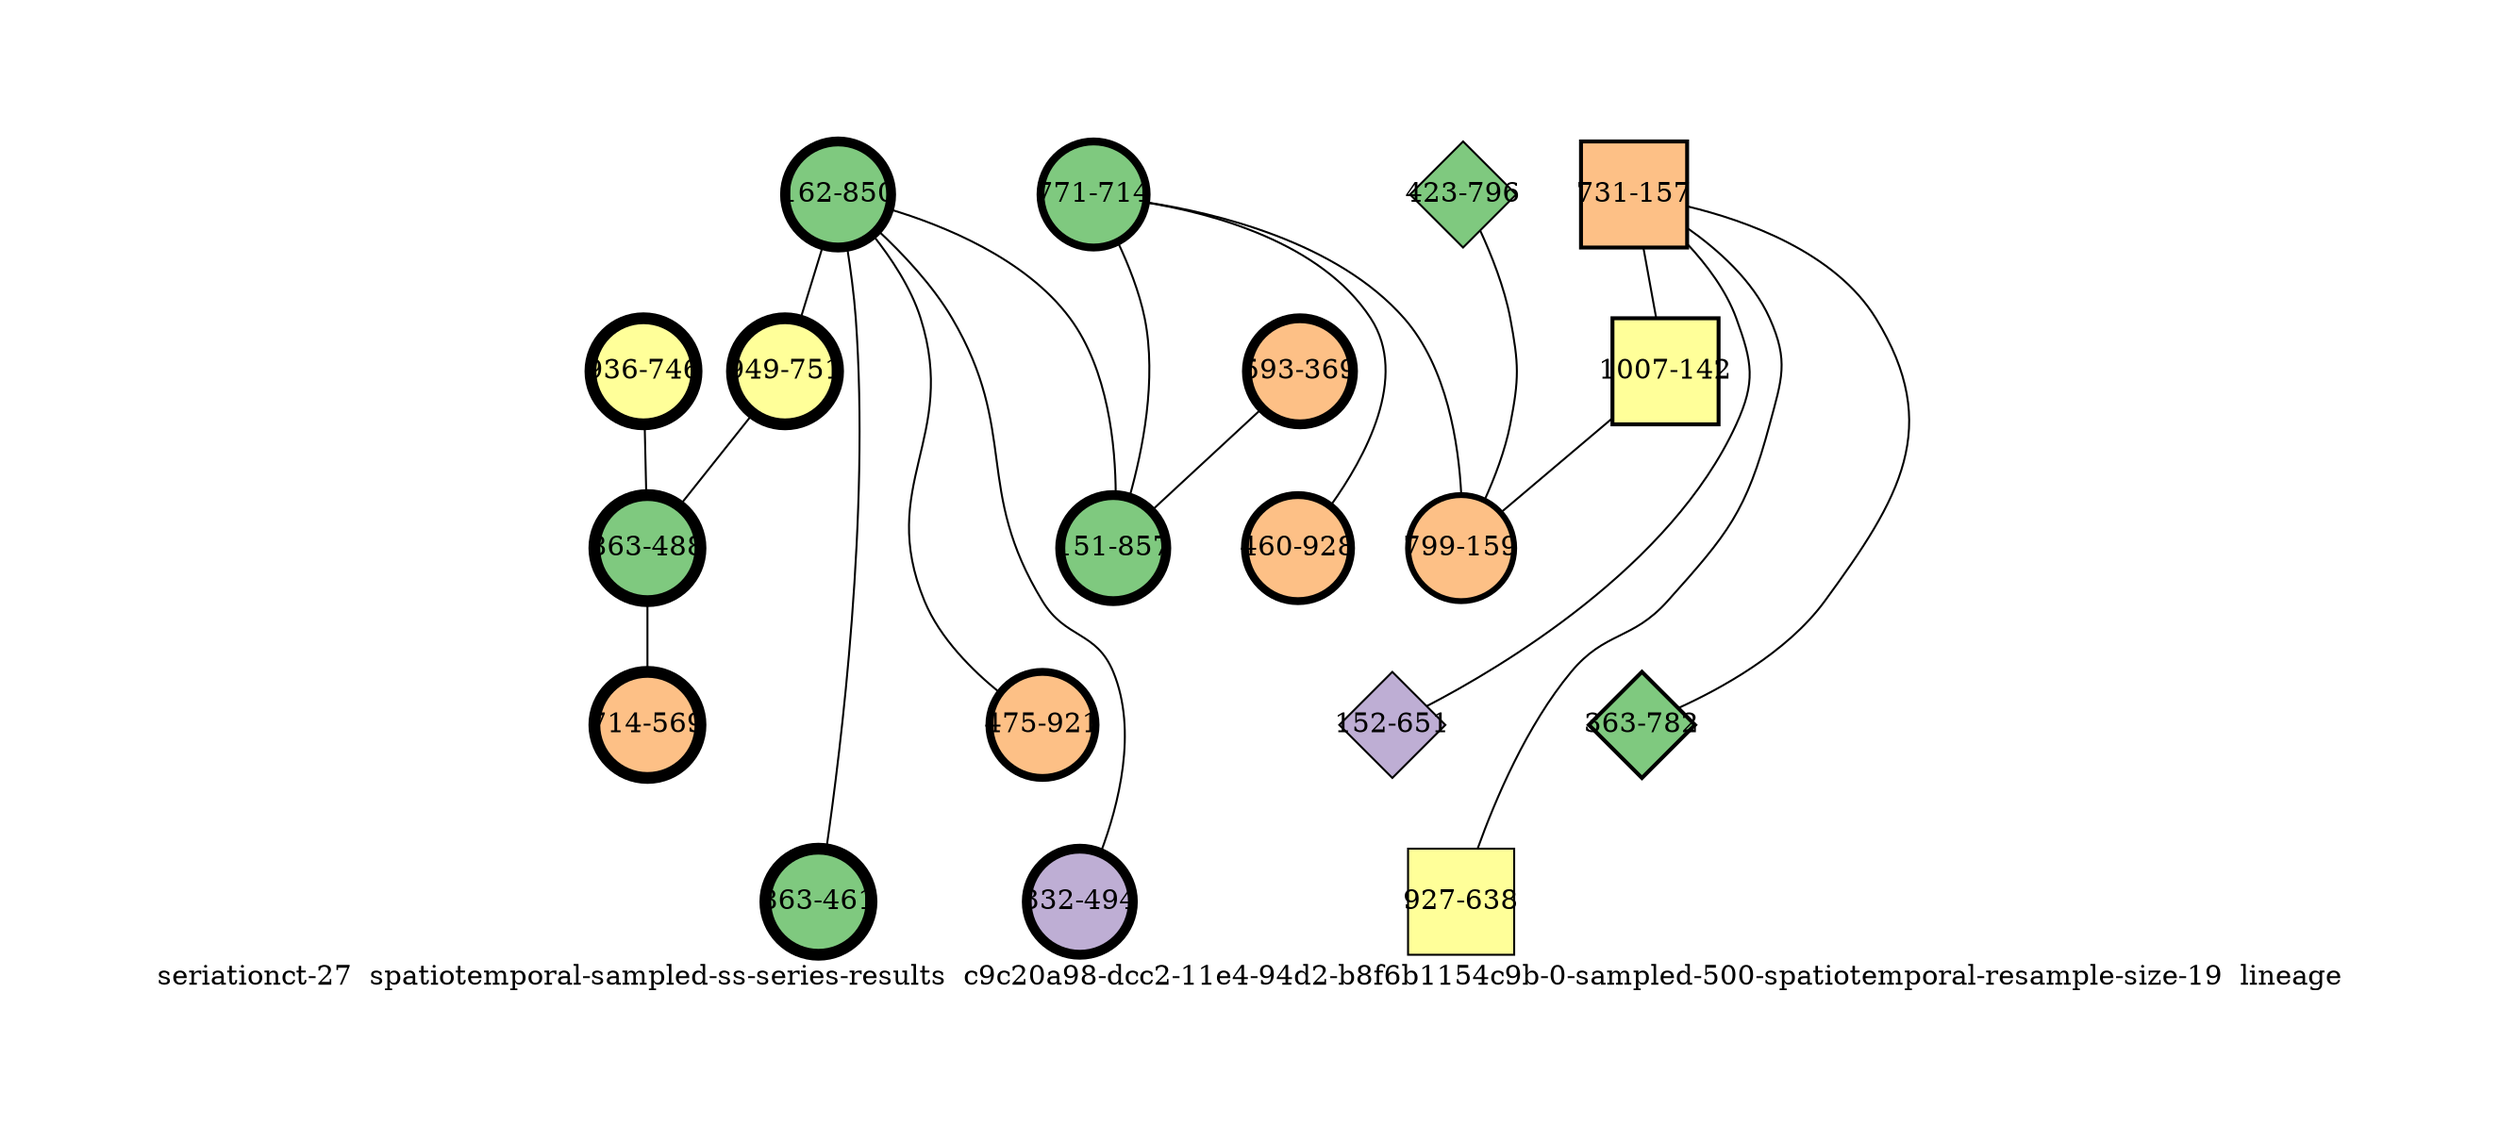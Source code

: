 strict graph "seriationct-27  spatiotemporal-sampled-ss-series-results  c9c20a98-dcc2-11e4-94d2-b8f6b1154c9b-0-sampled-500-spatiotemporal-resample-size-19  lineage" {
labelloc=b;
ratio=auto;
pad="1.0";
label="seriationct-27  spatiotemporal-sampled-ss-series-results  c9c20a98-dcc2-11e4-94d2-b8f6b1154c9b-0-sampled-500-spatiotemporal-resample-size-19  lineage";
node [width="0.75", style=filled, fixedsize=true, height="0.75", shape=circle, label=""];
0 [xCoordinate="746.0", appears_in_slice=6, yCoordinate="936.0", colorscheme=accent6, lineage_id=0, short_label="936-746", label="936-746", shape=circle, cluster_id=3, fillcolor=4, size="500.0", id=3, penwidth="6.0"];
1 [xCoordinate="157.0", appears_in_slice=2, yCoordinate="731.0", colorscheme=accent6, lineage_id=1, short_label="731-157", label="731-157", shape=square, cluster_id=2, fillcolor=3, size="500.0", id=1, penwidth="2.0"];
2 [xCoordinate="714.0", appears_in_slice=4, yCoordinate="771.0", colorscheme=accent6, lineage_id=0, short_label="771-714", label="771-714", shape=circle, cluster_id=0, fillcolor=1, size="500.0", id=18, penwidth="4.0"];
3 [xCoordinate="928.0", appears_in_slice=4, yCoordinate="460.0", colorscheme=accent6, lineage_id=0, short_label="460-928", label="460-928", shape=circle, cluster_id=2, fillcolor=3, size="500.0", id=4, penwidth="4.0"];
4 [xCoordinate="651.0", appears_in_slice=1, yCoordinate="152.0", colorscheme=accent6, lineage_id=2, short_label="152-651", label="152-651", shape=diamond, cluster_id=1, fillcolor=2, size="500.0", id=5, penwidth="1.0"];
5 [xCoordinate="850.0", appears_in_slice=5, yCoordinate="162.0", colorscheme=accent6, lineage_id=0, short_label="162-850", label="162-850", shape=circle, cluster_id=0, fillcolor=1, size="500.0", id=12, penwidth="5.0"];
6 [xCoordinate="638.0", appears_in_slice=1, yCoordinate="927.0", colorscheme=accent6, lineage_id=1, short_label="927-638", label="927-638", shape=square, cluster_id=3, fillcolor=4, size="500.0", id=6, penwidth="1.0"];
7 [xCoordinate="142.0", appears_in_slice=2, yCoordinate="1007.0", colorscheme=accent6, lineage_id=1, short_label="1007-142", label="1007-142", shape=square, cluster_id=3, fillcolor=4, size="500.0", id=7, penwidth="2.0"];
8 [xCoordinate="782.0", appears_in_slice=2, yCoordinate="363.0", colorscheme=accent6, lineage_id=2, short_label="363-782", label="363-782", shape=diamond, cluster_id=0, fillcolor=1, size="500.0", id=8, penwidth="2.0"];
9 [xCoordinate="796.0", appears_in_slice=1, yCoordinate="423.0", colorscheme=accent6, lineage_id=2, short_label="423-796", label="423-796", shape=diamond, cluster_id=0, fillcolor=1, size="500.0", id=9, penwidth="1.0"];
10 [xCoordinate="751.0", appears_in_slice=6, yCoordinate="949.0", colorscheme=accent6, lineage_id=0, short_label="949-751", label="949-751", shape=circle, cluster_id=3, fillcolor=4, size="500.0", id=15, penwidth="6.0"];
11 [xCoordinate="488.0", appears_in_slice=6, yCoordinate="863.0", colorscheme=accent6, lineage_id=0, short_label="863-488", label="863-488", shape=circle, cluster_id=0, fillcolor=1, size="500.0", id=10, penwidth="6.0"];
12 [xCoordinate="461.0", appears_in_slice=6, yCoordinate="863.0", colorscheme=accent6, lineage_id=0, short_label="863-461", label="863-461", shape=circle, cluster_id=0, fillcolor=1, size="500.0", id=13, penwidth="6.0"];
13 [xCoordinate="159.0", appears_in_slice=3, yCoordinate="799.0", colorscheme=accent6, lineage_id=0, short_label="799-159", label="799-159", shape=circle, cluster_id=2, fillcolor=3, size="500.0", id=14, penwidth="3.0"];
14 [xCoordinate="921.0", appears_in_slice=4, yCoordinate="475.0", colorscheme=accent6, lineage_id=0, short_label="475-921", label="475-921", shape=circle, cluster_id=2, fillcolor=3, size="500.0", id=11, penwidth="4.0"];
15 [xCoordinate="369.0", appears_in_slice=5, yCoordinate="593.0", colorscheme=accent6, lineage_id=0, short_label="593-369", label="593-369", shape=circle, cluster_id=2, fillcolor=3, size="500.0", id=0, penwidth="5.0"];
16 [xCoordinate="569.0", appears_in_slice=6, yCoordinate="714.0", colorscheme=accent6, lineage_id=0, short_label="714-569", label="714-569", shape=circle, cluster_id=2, fillcolor=3, size="500.0", id=16, penwidth="6.0"];
17 [xCoordinate="494.0", appears_in_slice=5, yCoordinate="332.0", colorscheme=accent6, lineage_id=0, short_label="332-494", label="332-494", shape=circle, cluster_id=1, fillcolor=2, size="500.0", id=17, penwidth="5.0"];
18 [xCoordinate="857.0", appears_in_slice=5, yCoordinate="151.0", colorscheme=accent6, lineage_id=0, short_label="151-857", label="151-857", shape=circle, cluster_id=0, fillcolor=1, size="500.0", id=2, penwidth="5.0"];
0 -- 11  [inverseweight="21.5967106395", weight="0.0463033476112"];
1 -- 8  [inverseweight="1.79596032793", weight="0.55680517239"];
1 -- 4  [inverseweight="1.33598179623", weight="0.748513192937"];
1 -- 6  [inverseweight="2.0101243614", weight="0.497481657953"];
1 -- 7  [inverseweight="1.46024151355", weight="0.684818224057"];
2 -- 18  [inverseweight="1.84490540951", weight="0.542033209315"];
2 -- 3  [inverseweight="2.66055323549", weight="0.375861676684"];
2 -- 13  [inverseweight="1.48150912032", weight="0.67498740729"];
5 -- 17  [inverseweight="6.1884221436", weight="0.161592079014"];
5 -- 18  [inverseweight="1.79626163051", weight="0.55671177462"];
5 -- 12  [inverseweight="3.25196803617", weight="0.307506097501"];
5 -- 10  [inverseweight="3.41044760697", weight="0.293216643457"];
5 -- 14  [inverseweight="3.5337674637", weight="0.282984098493"];
7 -- 13  [inverseweight="2.35425144986", weight="0.424763463589"];
9 -- 13  [inverseweight="1.86098775584", weight="0.537349048571"];
10 -- 11  [inverseweight="3.37714516849", weight="0.296108088373"];
11 -- 16  [inverseweight="3.28776649249", weight="0.304157853754"];
15 -- 18  [inverseweight="10.1639453523", weight="0.09838699101"];
}

